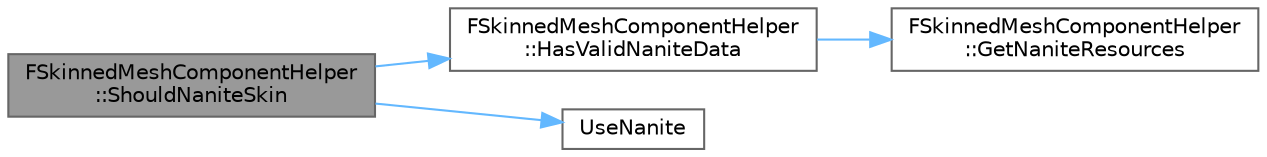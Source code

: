 digraph "FSkinnedMeshComponentHelper::ShouldNaniteSkin"
{
 // INTERACTIVE_SVG=YES
 // LATEX_PDF_SIZE
  bgcolor="transparent";
  edge [fontname=Helvetica,fontsize=10,labelfontname=Helvetica,labelfontsize=10];
  node [fontname=Helvetica,fontsize=10,shape=box,height=0.2,width=0.4];
  rankdir="LR";
  Node1 [id="Node000001",label="FSkinnedMeshComponentHelper\l::ShouldNaniteSkin",height=0.2,width=0.4,color="gray40", fillcolor="grey60", style="filled", fontcolor="black",tooltip=" "];
  Node1 -> Node2 [id="edge1_Node000001_Node000002",color="steelblue1",style="solid",tooltip=" "];
  Node2 [id="Node000002",label="FSkinnedMeshComponentHelper\l::HasValidNaniteData",height=0.2,width=0.4,color="grey40", fillcolor="white", style="filled",URL="$d5/dc7/classFSkinnedMeshComponentHelper.html#a8b7eebaa12924c02658049ccf9e01af0",tooltip=" "];
  Node2 -> Node3 [id="edge2_Node000002_Node000003",color="steelblue1",style="solid",tooltip=" "];
  Node3 [id="Node000003",label="FSkinnedMeshComponentHelper\l::GetNaniteResources",height=0.2,width=0.4,color="grey40", fillcolor="white", style="filled",URL="$d5/dc7/classFSkinnedMeshComponentHelper.html#ab6497210f633f8f1caace08759366e4f",tooltip=" "];
  Node1 -> Node4 [id="edge3_Node000001_Node000004",color="steelblue1",style="solid",tooltip=" "];
  Node4 [id="Node000004",label="UseNanite",height=0.2,width=0.4,color="grey40", fillcolor="white", style="filled",URL="$d7/d1b/RenderUtils_8h.html#a1c14f62dad38d2d51beac9235f7c281e",tooltip="Returns true if Nanite rendering should be used for the given shader platform."];
}
